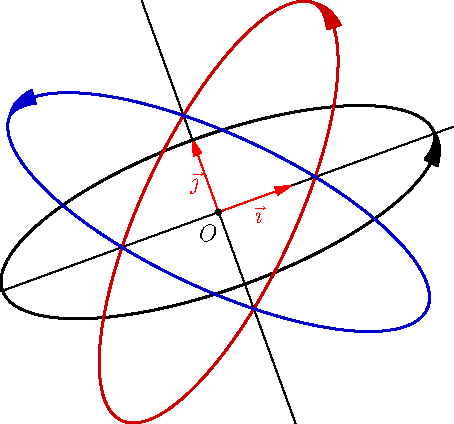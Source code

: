 import geometry;
size(8cm);

currentcoordsys=rotate(20)*defaultcoordsys;
show(currentcoordsys);

ellipse e0=ellipse((point)(0,0), 3, 1);
draw(e0, linewidth(bp), Arrow);

ellipse e1=ellipse((point)(0,0), 3, 1, 45);
draw(e1, bp+0.8*red, Arrow);

ellipse e2=ellipse((point)(0,0), 1, 3, 45);
draw(e2, bp+0.8*blue, Arrow);
